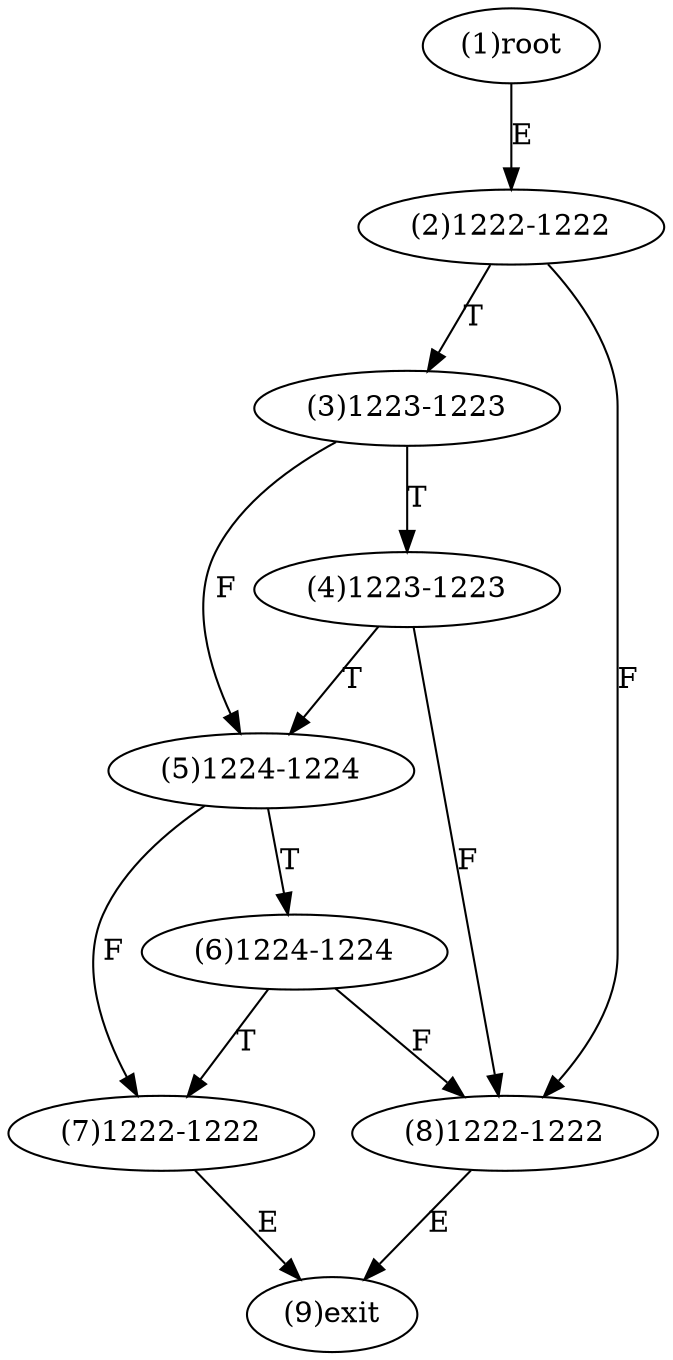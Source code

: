 digraph "" { 
1[ label="(1)root"];
2[ label="(2)1222-1222"];
3[ label="(3)1223-1223"];
4[ label="(4)1223-1223"];
5[ label="(5)1224-1224"];
6[ label="(6)1224-1224"];
7[ label="(7)1222-1222"];
8[ label="(8)1222-1222"];
9[ label="(9)exit"];
1->2[ label="E"];
2->8[ label="F"];
2->3[ label="T"];
3->5[ label="F"];
3->4[ label="T"];
4->8[ label="F"];
4->5[ label="T"];
5->7[ label="F"];
5->6[ label="T"];
6->8[ label="F"];
6->7[ label="T"];
7->9[ label="E"];
8->9[ label="E"];
}